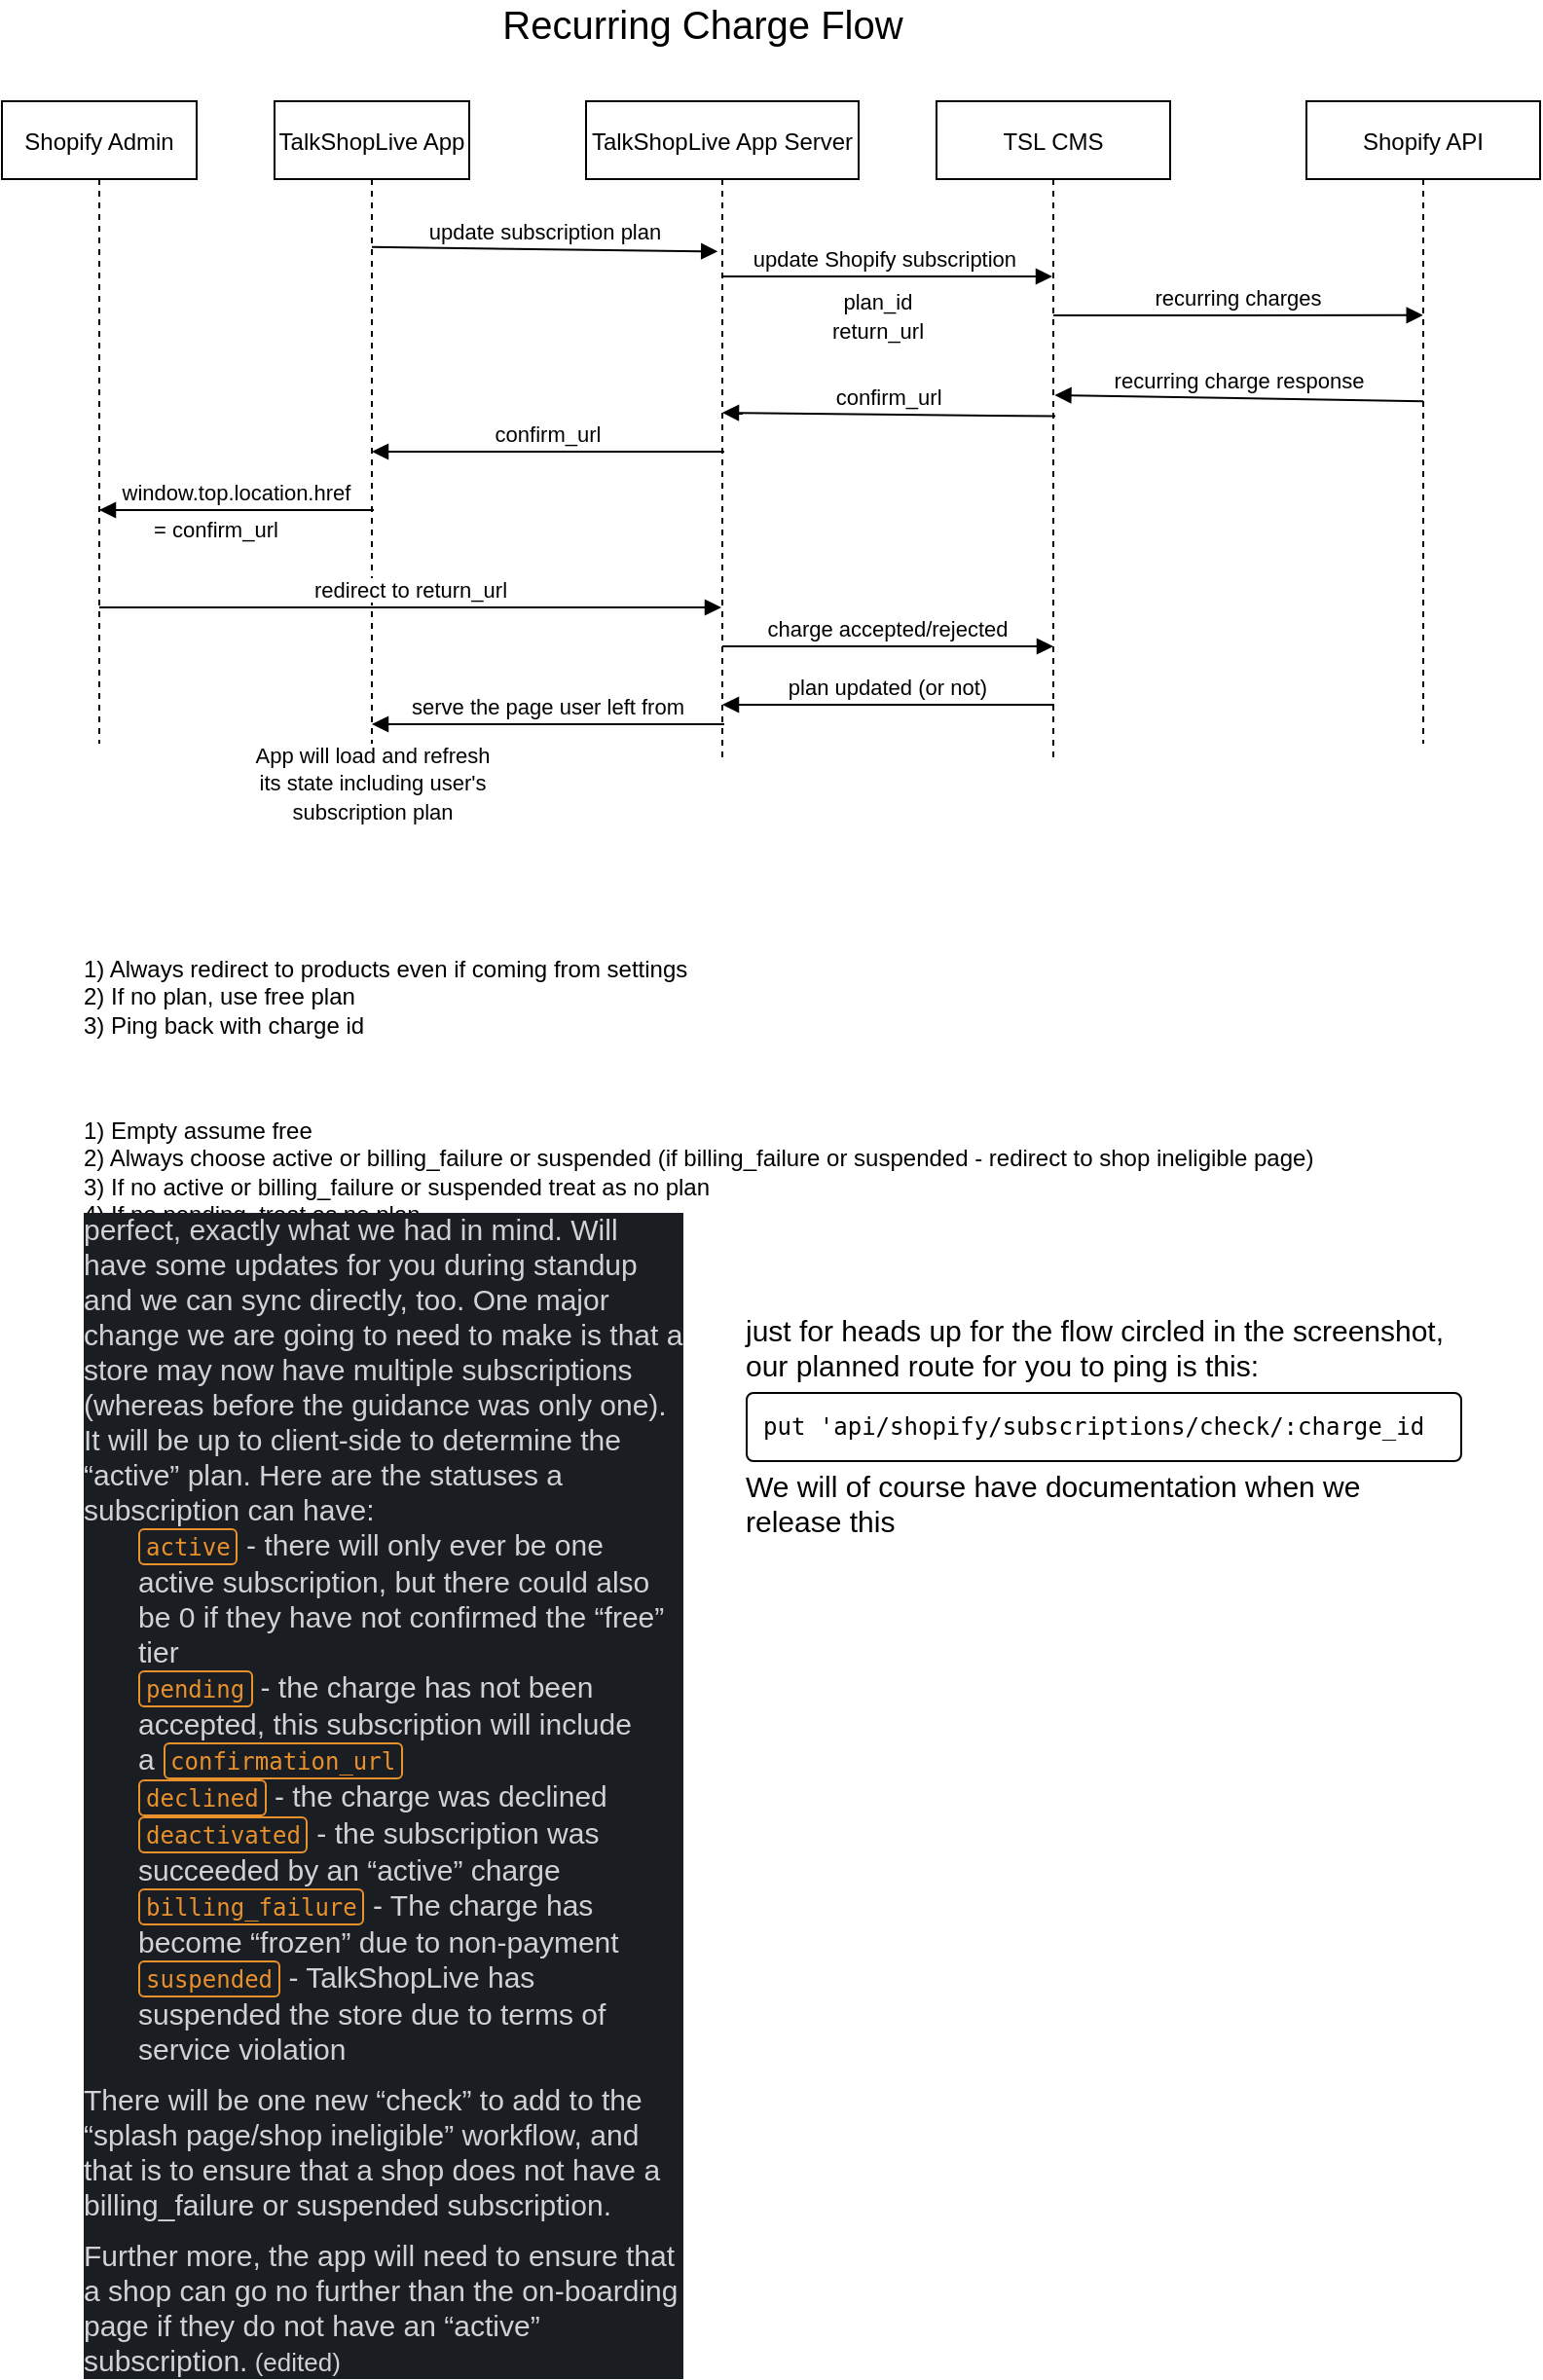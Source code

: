 <mxfile version="14.2.9" type="github">
  <diagram id="kgpKYQtTHZ0yAKxKKP6v" name="Page-1">
    <mxGraphModel dx="1248" dy="677" grid="1" gridSize="10" guides="1" tooltips="1" connect="1" arrows="1" fold="1" page="1" pageScale="1" pageWidth="850" pageHeight="1100" math="0" shadow="0">
      <root>
        <mxCell id="0" />
        <mxCell id="1" parent="0" />
        <mxCell id="3nuBFxr9cyL0pnOWT2aG-1" value="TalkShopLive App" style="shape=umlLifeline;perimeter=lifelinePerimeter;container=1;collapsible=0;recursiveResize=0;rounded=0;shadow=0;strokeWidth=1;" parent="1" vertex="1">
          <mxGeometry x="180" y="90" width="100" height="330" as="geometry" />
        </mxCell>
        <mxCell id="3nuBFxr9cyL0pnOWT2aG-5" value="TalkShopLive App Server" style="shape=umlLifeline;perimeter=lifelinePerimeter;container=1;collapsible=0;recursiveResize=0;rounded=0;shadow=0;strokeWidth=1;" parent="1" vertex="1">
          <mxGeometry x="340" y="90" width="140" height="340" as="geometry" />
        </mxCell>
        <mxCell id="3nuBFxr9cyL0pnOWT2aG-8" value="update subscription plan" style="verticalAlign=bottom;endArrow=block;entryX=0.483;entryY=0.227;shadow=0;strokeWidth=1;entryDx=0;entryDy=0;entryPerimeter=0;exitX=0.5;exitY=0.227;exitDx=0;exitDy=0;exitPerimeter=0;" parent="1" source="3nuBFxr9cyL0pnOWT2aG-1" target="3nuBFxr9cyL0pnOWT2aG-5" edge="1">
          <mxGeometry relative="1" as="geometry">
            <mxPoint x="135" y="160.0" as="sourcePoint" />
            <mxPoint x="305" y="160.0" as="targetPoint" />
          </mxGeometry>
        </mxCell>
        <mxCell id="3nuBFxr9cyL0pnOWT2aG-9" value="recurring charge response" style="verticalAlign=bottom;endArrow=block;shadow=0;strokeWidth=1;exitX=0.5;exitY=0.467;exitDx=0;exitDy=0;exitPerimeter=0;entryX=0.506;entryY=0.444;entryDx=0;entryDy=0;entryPerimeter=0;" parent="1" source="ayR7XXcj4JQ6BO8CJsRj-3" target="ayR7XXcj4JQ6BO8CJsRj-2" edge="1">
          <mxGeometry relative="1" as="geometry">
            <mxPoint x="745" y="230" as="sourcePoint" />
            <mxPoint x="582" y="227" as="targetPoint" />
          </mxGeometry>
        </mxCell>
        <mxCell id="ayR7XXcj4JQ6BO8CJsRj-1" value="&lt;font style=&quot;font-size: 20px&quot;&gt;Recurring Charge Flow&lt;/font&gt;" style="text;html=1;strokeColor=none;fillColor=none;align=center;verticalAlign=middle;whiteSpace=wrap;rounded=0;" vertex="1" parent="1">
          <mxGeometry x="270" y="40" width="260" height="20" as="geometry" />
        </mxCell>
        <mxCell id="ayR7XXcj4JQ6BO8CJsRj-2" value="TSL CMS" style="shape=umlLifeline;perimeter=lifelinePerimeter;container=1;collapsible=0;recursiveResize=0;rounded=0;shadow=0;strokeWidth=1;" vertex="1" parent="1">
          <mxGeometry x="520" y="90" width="120" height="340" as="geometry" />
        </mxCell>
        <mxCell id="ayR7XXcj4JQ6BO8CJsRj-3" value="Shopify API" style="shape=umlLifeline;perimeter=lifelinePerimeter;container=1;collapsible=0;recursiveResize=0;rounded=0;shadow=0;strokeWidth=1;" vertex="1" parent="1">
          <mxGeometry x="710" y="90" width="120" height="330" as="geometry" />
        </mxCell>
        <mxCell id="ayR7XXcj4JQ6BO8CJsRj-4" value="update Shopify subscription " style="verticalAlign=bottom;endArrow=block;shadow=0;strokeWidth=1;" edge="1" parent="1" target="ayR7XXcj4JQ6BO8CJsRj-2">
          <mxGeometry relative="1" as="geometry">
            <mxPoint x="410" y="180" as="sourcePoint" />
            <mxPoint x="527.62" y="180.0" as="targetPoint" />
          </mxGeometry>
        </mxCell>
        <mxCell id="ayR7XXcj4JQ6BO8CJsRj-5" value="&lt;font style=&quot;font-size: 11px&quot;&gt;&lt;font style=&quot;font-size: 11px&quot;&gt;plan_id&lt;br&gt;return_ur&lt;/font&gt;l&lt;/font&gt;" style="text;html=1;strokeColor=none;fillColor=none;align=center;verticalAlign=middle;whiteSpace=wrap;rounded=0;" vertex="1" parent="1">
          <mxGeometry x="450" y="190" width="80" height="20" as="geometry" />
        </mxCell>
        <mxCell id="ayR7XXcj4JQ6BO8CJsRj-6" value="recurring charges" style="verticalAlign=bottom;endArrow=block;shadow=0;strokeWidth=1;entryX=0.499;entryY=0.333;entryDx=0;entryDy=0;entryPerimeter=0;" edge="1" parent="1" target="ayR7XXcj4JQ6BO8CJsRj-3">
          <mxGeometry relative="1" as="geometry">
            <mxPoint x="580" y="200" as="sourcePoint" />
            <mxPoint x="769.5" y="199.5" as="targetPoint" />
          </mxGeometry>
        </mxCell>
        <mxCell id="ayR7XXcj4JQ6BO8CJsRj-7" value="Shopify Admin" style="shape=umlLifeline;perimeter=lifelinePerimeter;container=1;collapsible=0;recursiveResize=0;rounded=0;shadow=0;strokeWidth=1;" vertex="1" parent="1">
          <mxGeometry x="40" y="90" width="100" height="330" as="geometry" />
        </mxCell>
        <mxCell id="ayR7XXcj4JQ6BO8CJsRj-9" value="confirm_url" style="verticalAlign=bottom;endArrow=block;shadow=0;strokeWidth=1;exitX=0.5;exitY=0.467;exitDx=0;exitDy=0;exitPerimeter=0;" edge="1" parent="1">
          <mxGeometry relative="1" as="geometry">
            <mxPoint x="581.08" y="251.8" as="sourcePoint" />
            <mxPoint x="410" y="250" as="targetPoint" />
          </mxGeometry>
        </mxCell>
        <mxCell id="ayR7XXcj4JQ6BO8CJsRj-10" value="confirm_url" style="verticalAlign=bottom;endArrow=block;shadow=0;strokeWidth=1;" edge="1" parent="1">
          <mxGeometry relative="1" as="geometry">
            <mxPoint x="411" y="270" as="sourcePoint" />
            <mxPoint x="230" y="270" as="targetPoint" />
          </mxGeometry>
        </mxCell>
        <mxCell id="ayR7XXcj4JQ6BO8CJsRj-11" value="window.top.location.href" style="verticalAlign=bottom;endArrow=block;shadow=0;strokeWidth=1;" edge="1" parent="1">
          <mxGeometry relative="1" as="geometry">
            <mxPoint x="231" y="300" as="sourcePoint" />
            <mxPoint x="90" y="300" as="targetPoint" />
          </mxGeometry>
        </mxCell>
        <mxCell id="ayR7XXcj4JQ6BO8CJsRj-12" value="&lt;font style=&quot;font-size: 11px&quot;&gt;= confirm_url&lt;/font&gt;" style="text;html=1;strokeColor=none;fillColor=none;align=center;verticalAlign=middle;whiteSpace=wrap;rounded=0;" vertex="1" parent="1">
          <mxGeometry x="100" y="300" width="100" height="20" as="geometry" />
        </mxCell>
        <mxCell id="ayR7XXcj4JQ6BO8CJsRj-13" value="redirect to return_url" style="verticalAlign=bottom;endArrow=block;shadow=0;strokeWidth=1;exitX=0.5;exitY=0.227;exitDx=0;exitDy=0;exitPerimeter=0;" edge="1" parent="1" target="3nuBFxr9cyL0pnOWT2aG-5">
          <mxGeometry relative="1" as="geometry">
            <mxPoint x="90" y="350" as="sourcePoint" />
            <mxPoint x="267.62" y="350" as="targetPoint" />
          </mxGeometry>
        </mxCell>
        <mxCell id="ayR7XXcj4JQ6BO8CJsRj-14" value="serve the page user left from" style="verticalAlign=bottom;endArrow=block;shadow=0;strokeWidth=1;" edge="1" parent="1">
          <mxGeometry relative="1" as="geometry">
            <mxPoint x="411" y="410" as="sourcePoint" />
            <mxPoint x="230" y="410" as="targetPoint" />
          </mxGeometry>
        </mxCell>
        <mxCell id="ayR7XXcj4JQ6BO8CJsRj-15" value="charge accepted/rejected" style="verticalAlign=bottom;endArrow=block;shadow=0;strokeWidth=1;exitX=0.5;exitY=0.227;exitDx=0;exitDy=0;exitPerimeter=0;" edge="1" parent="1">
          <mxGeometry relative="1" as="geometry">
            <mxPoint x="410" y="370" as="sourcePoint" />
            <mxPoint x="580" y="370" as="targetPoint" />
          </mxGeometry>
        </mxCell>
        <mxCell id="ayR7XXcj4JQ6BO8CJsRj-16" value="plan updated (or not)" style="verticalAlign=bottom;endArrow=block;shadow=0;strokeWidth=1;" edge="1" parent="1">
          <mxGeometry relative="1" as="geometry">
            <mxPoint x="580.5" y="400" as="sourcePoint" />
            <mxPoint x="410" y="400" as="targetPoint" />
          </mxGeometry>
        </mxCell>
        <mxCell id="ayR7XXcj4JQ6BO8CJsRj-17" value="&lt;font style=&quot;font-size: 11px&quot;&gt;App will load and refresh its state including user&#39;s subscription plan&lt;/font&gt;" style="text;html=1;strokeColor=none;fillColor=none;align=center;verticalAlign=middle;whiteSpace=wrap;rounded=0;" vertex="1" parent="1">
          <mxGeometry x="167.5" y="430" width="125" height="20" as="geometry" />
        </mxCell>
        <mxCell id="ayR7XXcj4JQ6BO8CJsRj-18" value="1) Always redirect to products even if coming from settings&lt;br&gt;2) If no plan, use free plan&lt;br&gt;3) Ping back with charge id" style="text;html=1;strokeColor=none;fillColor=none;align=left;verticalAlign=middle;whiteSpace=wrap;rounded=0;" vertex="1" parent="1">
          <mxGeometry x="80" y="510" width="345" height="80" as="geometry" />
        </mxCell>
        <mxCell id="ayR7XXcj4JQ6BO8CJsRj-19" value="1) Empty assume free&lt;br&gt;2) Always choose active or billing_failure or suspended (if billing_failure or suspended - redirect to shop ineligible page)&lt;br&gt;3) If no active or billing_failure or suspended treat as no plan&lt;br&gt;4) If no pending, treat as no plan" style="text;html=1;strokeColor=none;fillColor=none;align=left;verticalAlign=middle;whiteSpace=wrap;rounded=0;" vertex="1" parent="1">
          <mxGeometry x="80" y="600" width="660" height="80" as="geometry" />
        </mxCell>
        <mxCell id="ayR7XXcj4JQ6BO8CJsRj-21" value="&lt;div class=&quot;p-rich_text_section&quot; style=&quot;box-sizing: inherit ; color: rgb(209 , 210 , 211) ; font-family: , &amp;#34;applelogo&amp;#34; , sans-serif ; font-size: 15px ; background-color: rgb(26 , 29 , 33)&quot;&gt;perfect, exactly what we had in mind. Will have some updates for you during standup and we can sync directly, too. One major change we are going to need to make is that a store may now have multiple subscriptions (whereas before the guidance was only one). It will be up to client-side to determine the “active” plan. Here are the statuses a subscription can have:&lt;br style=&quot;box-sizing: inherit&quot;&gt;&lt;/div&gt;&lt;ul class=&quot;p-rich_text_list p-rich_text_list__bullet&quot; style=&quot;box-sizing: inherit ; margin: 0px ; padding: 0px ; list-style-type: none ; color: rgb(209 , 210 , 211) ; font-family: , &amp;#34;applelogo&amp;#34; , sans-serif ; font-size: 15px ; background-color: rgb(26 , 29 , 33)&quot;&gt;&lt;li style=&quot;box-sizing: inherit ; margin-bottom: 0px ; list-style-type: none ; margin-left: 28px&quot;&gt;&lt;code class=&quot;c-mrkdwn__code&quot; style=&quot;box-sizing: inherit ; padding: 2px 3px 1px ; border: 1px solid ; border-radius: 3px ; background-color: rgba(, 0.04) ; color: rgb(232 , 145 , 45) ; font-size: 12px ; line-height: 1.5 ; overflow-wrap: break-word ; word-break: normal ; font-family: &amp;#34;monaco&amp;#34; , &amp;#34;menlo&amp;#34; , &amp;#34;consolas&amp;#34; , &amp;#34;courier new&amp;#34; , monospace &amp;#34;important&amp;#34;&quot;&gt;active&lt;/code&gt;&amp;nbsp;- there will only ever be one active subscription, but there could also be 0 if they have not confirmed the “free” tier&lt;/li&gt;&lt;li style=&quot;box-sizing: inherit ; margin-bottom: 0px ; list-style-type: none ; margin-left: 28px&quot;&gt;&lt;code class=&quot;c-mrkdwn__code&quot; style=&quot;box-sizing: inherit ; padding: 2px 3px 1px ; border: 1px solid ; border-radius: 3px ; background-color: rgba(, 0.04) ; color: rgb(232 , 145 , 45) ; font-size: 12px ; line-height: 1.5 ; overflow-wrap: break-word ; word-break: normal ; font-family: &amp;#34;monaco&amp;#34; , &amp;#34;menlo&amp;#34; , &amp;#34;consolas&amp;#34; , &amp;#34;courier new&amp;#34; , monospace &amp;#34;important&amp;#34;&quot;&gt;pending&lt;/code&gt;&amp;nbsp;- the charge has not been accepted, this subscription will include a&amp;nbsp;&lt;code class=&quot;c-mrkdwn__code&quot; style=&quot;box-sizing: inherit ; padding: 2px 3px 1px ; border: 1px solid ; border-radius: 3px ; background-color: rgba(, 0.04) ; color: rgb(232 , 145 , 45) ; font-size: 12px ; line-height: 1.5 ; overflow-wrap: break-word ; word-break: normal ; font-family: &amp;#34;monaco&amp;#34; , &amp;#34;menlo&amp;#34; , &amp;#34;consolas&amp;#34; , &amp;#34;courier new&amp;#34; , monospace &amp;#34;important&amp;#34;&quot;&gt;confirmation_url&lt;/code&gt;&lt;/li&gt;&lt;li style=&quot;box-sizing: inherit ; margin-bottom: 0px ; list-style-type: none ; margin-left: 28px&quot;&gt;&lt;code class=&quot;c-mrkdwn__code&quot; style=&quot;box-sizing: inherit ; padding: 2px 3px 1px ; border: 1px solid ; border-radius: 3px ; background-color: rgba(, 0.04) ; color: rgb(232 , 145 , 45) ; font-size: 12px ; line-height: 1.5 ; overflow-wrap: break-word ; word-break: normal ; font-family: &amp;#34;monaco&amp;#34; , &amp;#34;menlo&amp;#34; , &amp;#34;consolas&amp;#34; , &amp;#34;courier new&amp;#34; , monospace &amp;#34;important&amp;#34;&quot;&gt;declined&lt;/code&gt;&amp;nbsp;- the charge was declined&lt;/li&gt;&lt;li style=&quot;box-sizing: inherit ; margin-bottom: 0px ; list-style-type: none ; margin-left: 28px&quot;&gt;&lt;code class=&quot;c-mrkdwn__code&quot; style=&quot;box-sizing: inherit ; padding: 2px 3px 1px ; border: 1px solid ; border-radius: 3px ; background-color: rgba(, 0.04) ; color: rgb(232 , 145 , 45) ; font-size: 12px ; line-height: 1.5 ; overflow-wrap: break-word ; word-break: normal ; font-family: &amp;#34;monaco&amp;#34; , &amp;#34;menlo&amp;#34; , &amp;#34;consolas&amp;#34; , &amp;#34;courier new&amp;#34; , monospace &amp;#34;important&amp;#34;&quot;&gt;deactivated&lt;/code&gt;&amp;nbsp;- the subscription was succeeded by an “active” charge&lt;/li&gt;&lt;li style=&quot;box-sizing: inherit ; margin-bottom: 0px ; list-style-type: none ; margin-left: 28px&quot;&gt;&lt;code class=&quot;c-mrkdwn__code&quot; style=&quot;box-sizing: inherit ; padding: 2px 3px 1px ; border: 1px solid ; border-radius: 3px ; background-color: rgba(, 0.04) ; color: rgb(232 , 145 , 45) ; font-size: 12px ; line-height: 1.5 ; overflow-wrap: break-word ; word-break: normal ; font-family: &amp;#34;monaco&amp;#34; , &amp;#34;menlo&amp;#34; , &amp;#34;consolas&amp;#34; , &amp;#34;courier new&amp;#34; , monospace &amp;#34;important&amp;#34;&quot;&gt;billing_failure&lt;/code&gt;&amp;nbsp;- The charge has become “frozen” due to non-payment&lt;/li&gt;&lt;li style=&quot;box-sizing: inherit ; margin-bottom: 0px ; list-style-type: none ; margin-left: 28px&quot;&gt;&lt;code class=&quot;c-mrkdwn__code&quot; style=&quot;box-sizing: inherit ; padding: 2px 3px 1px ; border: 1px solid ; border-radius: 3px ; background-color: rgba(, 0.04) ; color: rgb(232 , 145 , 45) ; font-size: 12px ; line-height: 1.5 ; overflow-wrap: break-word ; word-break: normal ; font-family: &amp;#34;monaco&amp;#34; , &amp;#34;menlo&amp;#34; , &amp;#34;consolas&amp;#34; , &amp;#34;courier new&amp;#34; , monospace &amp;#34;important&amp;#34;&quot;&gt;suspended&lt;/code&gt;&amp;nbsp;- TalkShopLive has suspended the store due to terms of service violation&lt;/li&gt;&lt;/ul&gt;&lt;div class=&quot;p-rich_text_section&quot; style=&quot;box-sizing: inherit ; color: rgb(209 , 210 , 211) ; font-family: , &amp;#34;applelogo&amp;#34; , sans-serif ; font-size: 15px ; background-color: rgb(26 , 29 , 33)&quot;&gt;&lt;span class=&quot;c-mrkdwn__br&quot; style=&quot;box-sizing: inherit ; display: block ; height: 8px&quot;&gt;&lt;/span&gt;There will be one new “check” to add to the “splash page/shop ineligible” workflow, and that is to ensure that a shop does not have a billing_failure or suspended subscription.&lt;span class=&quot;c-mrkdwn__br&quot; style=&quot;box-sizing: inherit ; display: block ; height: 8px&quot;&gt;&lt;/span&gt;Further more, the app will need to ensure that a shop can go no further than the on-boarding page if they do not have an “active” subscription.&lt;span class=&quot;c-message__edited_label&quot; dir=&quot;ltr&quot; style=&quot;box-sizing: inherit ; cursor: default ; font-size: 13px ; color: rgba(, 1)&quot;&gt;&amp;nbsp;(edited)&amp;nbsp;&lt;/span&gt;&lt;/div&gt;" style="text;html=1;strokeColor=none;fillColor=none;align=left;verticalAlign=middle;whiteSpace=wrap;rounded=0;" vertex="1" parent="1">
          <mxGeometry x="80" y="950" width="310" height="20" as="geometry" />
        </mxCell>
        <mxCell id="ayR7XXcj4JQ6BO8CJsRj-23" value="&lt;div class=&quot;p-rich_text_section&quot; style=&quot;box-sizing: inherit ; font-size: 15px&quot;&gt;just for heads up for the flow circled in the screenshot, our planned route for you to ping is this:&lt;br style=&quot;box-sizing: inherit&quot;&gt;&lt;/div&gt;&lt;pre class=&quot;c-mrkdwn__pre&quot; style=&quot;box-sizing: inherit ; margin-top: 4px ; margin-bottom: 4px ; padding: 8px ; line-height: 1.5 ; overflow-wrap: break-word ; word-break: normal ; border: 1px solid ; border-radius: 4px&quot;&gt;put &#39;api/shopify/subscriptions/check/:charge_id&lt;/pre&gt;&lt;div class=&quot;p-rich_text_section&quot; style=&quot;box-sizing: inherit ; font-size: 15px&quot;&gt;We will of course have documentation when we release this&lt;/div&gt;" style="text;html=1;strokeColor=none;fillColor=none;align=left;verticalAlign=middle;whiteSpace=wrap;rounded=0;labelBackgroundColor=none;" vertex="1" parent="1">
          <mxGeometry x="420" y="760" width="370" height="20" as="geometry" />
        </mxCell>
      </root>
    </mxGraphModel>
  </diagram>
</mxfile>
